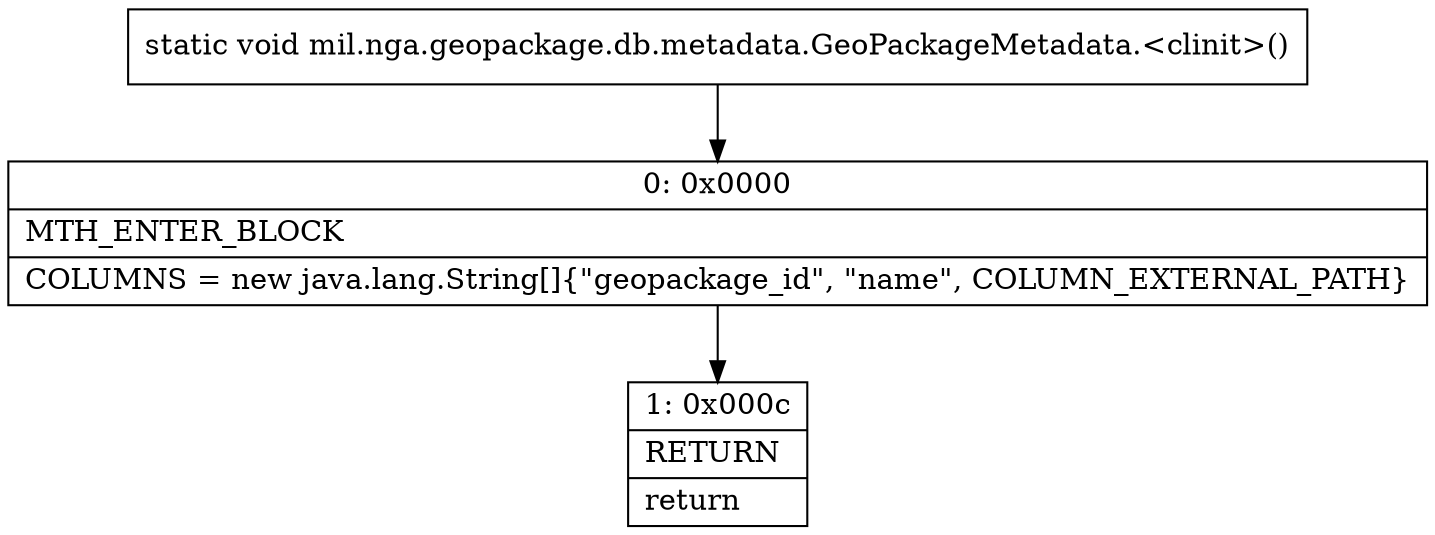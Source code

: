 digraph "CFG formil.nga.geopackage.db.metadata.GeoPackageMetadata.\<clinit\>()V" {
Node_0 [shape=record,label="{0\:\ 0x0000|MTH_ENTER_BLOCK\l|COLUMNS = new java.lang.String[]\{\"geopackage_id\", \"name\", COLUMN_EXTERNAL_PATH\}\l}"];
Node_1 [shape=record,label="{1\:\ 0x000c|RETURN\l|return\l}"];
MethodNode[shape=record,label="{static void mil.nga.geopackage.db.metadata.GeoPackageMetadata.\<clinit\>() }"];
MethodNode -> Node_0;
Node_0 -> Node_1;
}

